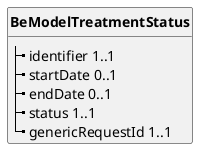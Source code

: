 @startuml
skinparam linetype polyline
hide circle
hide stereotype

class "**BeModelTreatmentStatus**" as BeModelTreatmentStatus {
  |_ identifier 1..1   
  |_ startDate 0..1   
  |_ endDate 0..1   
  |_ status 1..1   
  |_ genericRequestId 1..1   
}
@enduml